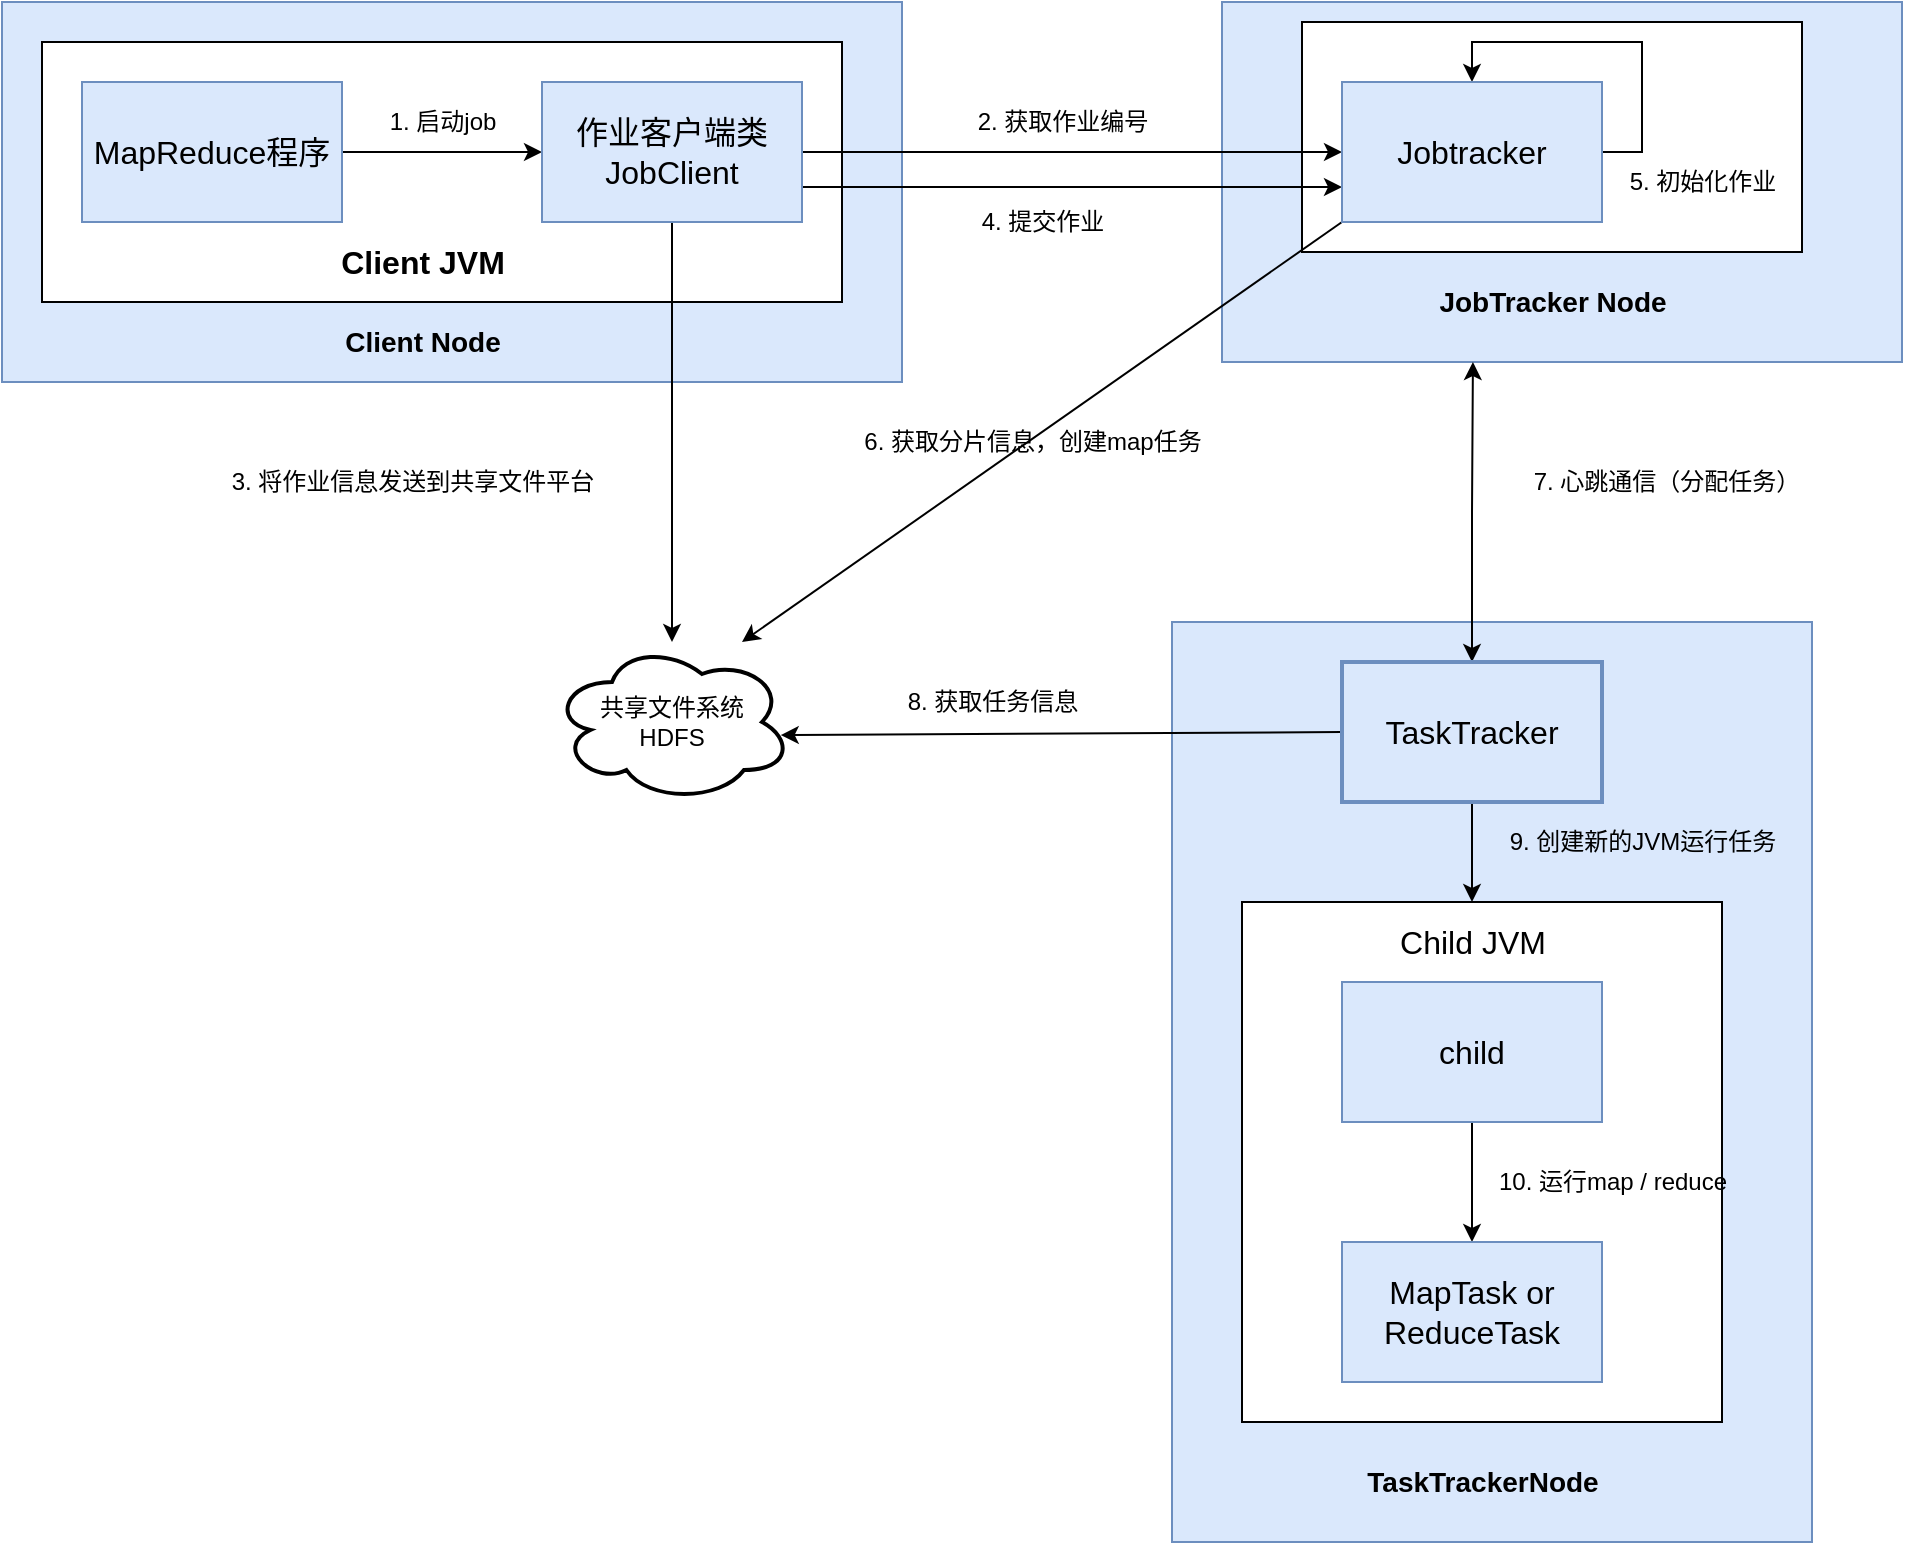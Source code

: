 <mxfile version="14.7.6" type="github">
  <diagram id="-hRJCL30t5T-kiZvjlwx" name="第 1 页">
    <mxGraphModel dx="1221" dy="622" grid="1" gridSize="10" guides="1" tooltips="1" connect="1" arrows="1" fold="1" page="1" pageScale="1" pageWidth="827" pageHeight="1169" math="0" shadow="0">
      <root>
        <mxCell id="0" />
        <mxCell id="1" parent="0" />
        <mxCell id="4pyJFJcTwUyNwGlN5-q8-25" value="" style="rounded=0;whiteSpace=wrap;html=1;fillColor=#dae8fc;strokeColor=#6c8ebf;" vertex="1" parent="1">
          <mxGeometry x="665" y="340" width="320" height="460" as="geometry" />
        </mxCell>
        <mxCell id="4pyJFJcTwUyNwGlN5-q8-24" value="" style="rounded=0;whiteSpace=wrap;html=1;" vertex="1" parent="1">
          <mxGeometry x="700" y="480" width="240" height="260" as="geometry" />
        </mxCell>
        <mxCell id="4pyJFJcTwUyNwGlN5-q8-18" value="" style="rounded=0;whiteSpace=wrap;html=1;fillColor=#dae8fc;strokeColor=#6c8ebf;" vertex="1" parent="1">
          <mxGeometry x="690" y="30" width="340" height="180" as="geometry" />
        </mxCell>
        <mxCell id="4pyJFJcTwUyNwGlN5-q8-15" value="" style="rounded=0;whiteSpace=wrap;html=1;" vertex="1" parent="1">
          <mxGeometry x="730" y="40" width="250" height="115" as="geometry" />
        </mxCell>
        <mxCell id="4pyJFJcTwUyNwGlN5-q8-7" value="" style="rounded=0;whiteSpace=wrap;html=1;fillColor=#dae8fc;strokeColor=#6c8ebf;" vertex="1" parent="1">
          <mxGeometry x="80" y="30" width="450" height="190" as="geometry" />
        </mxCell>
        <mxCell id="4pyJFJcTwUyNwGlN5-q8-5" value="" style="rounded=0;whiteSpace=wrap;html=1;" vertex="1" parent="1">
          <mxGeometry x="100" y="50" width="400" height="130" as="geometry" />
        </mxCell>
        <mxCell id="4pyJFJcTwUyNwGlN5-q8-4" style="edgeStyle=orthogonalEdgeStyle;rounded=0;orthogonalLoop=1;jettySize=auto;html=1;exitX=1;exitY=0.5;exitDx=0;exitDy=0;entryX=0;entryY=0.5;entryDx=0;entryDy=0;" edge="1" parent="1" source="4pyJFJcTwUyNwGlN5-q8-1" target="4pyJFJcTwUyNwGlN5-q8-2">
          <mxGeometry relative="1" as="geometry" />
        </mxCell>
        <mxCell id="4pyJFJcTwUyNwGlN5-q8-1" value="&lt;font style=&quot;font-size: 16px&quot;&gt;MapReduce程序&lt;/font&gt;" style="rounded=0;whiteSpace=wrap;html=1;fillColor=#dae8fc;strokeColor=#6c8ebf;" vertex="1" parent="1">
          <mxGeometry x="120" y="70" width="130" height="70" as="geometry" />
        </mxCell>
        <mxCell id="4pyJFJcTwUyNwGlN5-q8-11" style="edgeStyle=orthogonalEdgeStyle;rounded=0;orthogonalLoop=1;jettySize=auto;html=1;exitX=1;exitY=0.5;exitDx=0;exitDy=0;entryX=0;entryY=0.5;entryDx=0;entryDy=0;" edge="1" parent="1" source="4pyJFJcTwUyNwGlN5-q8-2" target="4pyJFJcTwUyNwGlN5-q8-9">
          <mxGeometry relative="1" as="geometry" />
        </mxCell>
        <mxCell id="4pyJFJcTwUyNwGlN5-q8-12" style="edgeStyle=orthogonalEdgeStyle;rounded=0;orthogonalLoop=1;jettySize=auto;html=1;exitX=1;exitY=0.75;exitDx=0;exitDy=0;entryX=0;entryY=0.75;entryDx=0;entryDy=0;" edge="1" parent="1" source="4pyJFJcTwUyNwGlN5-q8-2" target="4pyJFJcTwUyNwGlN5-q8-9">
          <mxGeometry relative="1" as="geometry" />
        </mxCell>
        <mxCell id="4pyJFJcTwUyNwGlN5-q8-31" style="edgeStyle=orthogonalEdgeStyle;rounded=0;orthogonalLoop=1;jettySize=auto;html=1;exitX=0.5;exitY=1;exitDx=0;exitDy=0;startArrow=none;startFill=0;" edge="1" parent="1" source="4pyJFJcTwUyNwGlN5-q8-2" target="4pyJFJcTwUyNwGlN5-q8-30">
          <mxGeometry relative="1" as="geometry" />
        </mxCell>
        <mxCell id="4pyJFJcTwUyNwGlN5-q8-2" value="&lt;font style=&quot;font-size: 16px&quot;&gt;作业客户端类&lt;br&gt;JobClient&lt;/font&gt;" style="rounded=0;whiteSpace=wrap;html=1;fillColor=#dae8fc;strokeColor=#6c8ebf;" vertex="1" parent="1">
          <mxGeometry x="350" y="70" width="130" height="70" as="geometry" />
        </mxCell>
        <mxCell id="4pyJFJcTwUyNwGlN5-q8-6" value="&lt;b&gt;&lt;font style=&quot;font-size: 16px&quot;&gt;Client JVM&lt;/font&gt;&lt;/b&gt;" style="text;html=1;align=center;verticalAlign=middle;resizable=0;points=[];autosize=1;strokeColor=none;" vertex="1" parent="1">
          <mxGeometry x="240" y="150" width="100" height="20" as="geometry" />
        </mxCell>
        <mxCell id="4pyJFJcTwUyNwGlN5-q8-8" value="&lt;b&gt;&lt;font style=&quot;font-size: 14px&quot;&gt;Client Node&lt;/font&gt;&lt;/b&gt;" style="text;html=1;align=center;verticalAlign=middle;resizable=0;points=[];autosize=1;strokeColor=none;" vertex="1" parent="1">
          <mxGeometry x="240" y="190" width="100" height="20" as="geometry" />
        </mxCell>
        <mxCell id="4pyJFJcTwUyNwGlN5-q8-16" style="edgeStyle=orthogonalEdgeStyle;rounded=0;orthogonalLoop=1;jettySize=auto;html=1;exitX=1;exitY=0.5;exitDx=0;exitDy=0;entryX=0.5;entryY=0;entryDx=0;entryDy=0;" edge="1" parent="1" source="4pyJFJcTwUyNwGlN5-q8-9" target="4pyJFJcTwUyNwGlN5-q8-9">
          <mxGeometry relative="1" as="geometry">
            <Array as="points">
              <mxPoint x="900" y="105" />
              <mxPoint x="900" y="50" />
              <mxPoint x="815" y="50" />
            </Array>
          </mxGeometry>
        </mxCell>
        <mxCell id="4pyJFJcTwUyNwGlN5-q8-32" style="rounded=0;orthogonalLoop=1;jettySize=auto;html=1;exitX=0;exitY=1;exitDx=0;exitDy=0;startArrow=none;startFill=0;" edge="1" parent="1" source="4pyJFJcTwUyNwGlN5-q8-9">
          <mxGeometry relative="1" as="geometry">
            <mxPoint x="450" y="350" as="targetPoint" />
          </mxGeometry>
        </mxCell>
        <mxCell id="4pyJFJcTwUyNwGlN5-q8-9" value="&lt;font style=&quot;font-size: 16px&quot;&gt;Jobtracker&lt;/font&gt;" style="rounded=0;whiteSpace=wrap;html=1;fillColor=#dae8fc;strokeColor=#6c8ebf;" vertex="1" parent="1">
          <mxGeometry x="750" y="70" width="130" height="70" as="geometry" />
        </mxCell>
        <mxCell id="4pyJFJcTwUyNwGlN5-q8-10" value="1. 启动job" style="text;html=1;align=center;verticalAlign=middle;resizable=0;points=[];autosize=1;strokeColor=none;" vertex="1" parent="1">
          <mxGeometry x="260" y="80" width="80" height="20" as="geometry" />
        </mxCell>
        <mxCell id="4pyJFJcTwUyNwGlN5-q8-13" value="2. 获取作业编号" style="text;html=1;align=center;verticalAlign=middle;resizable=0;points=[];autosize=1;strokeColor=none;" vertex="1" parent="1">
          <mxGeometry x="555" y="80" width="110" height="20" as="geometry" />
        </mxCell>
        <mxCell id="4pyJFJcTwUyNwGlN5-q8-14" value="4. 提交作业" style="text;html=1;align=center;verticalAlign=middle;resizable=0;points=[];autosize=1;strokeColor=none;" vertex="1" parent="1">
          <mxGeometry x="555" y="130" width="90" height="20" as="geometry" />
        </mxCell>
        <mxCell id="4pyJFJcTwUyNwGlN5-q8-17" value="5. 初始化作业" style="text;html=1;align=center;verticalAlign=middle;resizable=0;points=[];autosize=1;strokeColor=none;" vertex="1" parent="1">
          <mxGeometry x="880" y="110" width="100" height="20" as="geometry" />
        </mxCell>
        <mxCell id="4pyJFJcTwUyNwGlN5-q8-19" value="&lt;b&gt;&lt;font style=&quot;font-size: 14px&quot;&gt;JobTracker Node&lt;/font&gt;&lt;/b&gt;" style="text;html=1;align=center;verticalAlign=middle;resizable=0;points=[];autosize=1;strokeColor=none;" vertex="1" parent="1">
          <mxGeometry x="790" y="170" width="130" height="20" as="geometry" />
        </mxCell>
        <mxCell id="4pyJFJcTwUyNwGlN5-q8-21" style="edgeStyle=orthogonalEdgeStyle;rounded=0;orthogonalLoop=1;jettySize=auto;html=1;exitX=0.5;exitY=0;exitDx=0;exitDy=0;entryX=0.369;entryY=1;entryDx=0;entryDy=0;entryPerimeter=0;startArrow=classic;startFill=1;" edge="1" parent="1" source="4pyJFJcTwUyNwGlN5-q8-20" target="4pyJFJcTwUyNwGlN5-q8-18">
          <mxGeometry relative="1" as="geometry" />
        </mxCell>
        <mxCell id="4pyJFJcTwUyNwGlN5-q8-26" style="edgeStyle=orthogonalEdgeStyle;rounded=0;orthogonalLoop=1;jettySize=auto;html=1;exitX=0.5;exitY=1;exitDx=0;exitDy=0;startArrow=none;startFill=0;" edge="1" parent="1" source="4pyJFJcTwUyNwGlN5-q8-20">
          <mxGeometry relative="1" as="geometry">
            <mxPoint x="815" y="480" as="targetPoint" />
            <Array as="points">
              <mxPoint x="815" y="480" />
            </Array>
          </mxGeometry>
        </mxCell>
        <mxCell id="4pyJFJcTwUyNwGlN5-q8-33" style="edgeStyle=none;rounded=0;orthogonalLoop=1;jettySize=auto;html=1;exitX=0;exitY=0.5;exitDx=0;exitDy=0;entryX=0.953;entryY=0.582;entryDx=0;entryDy=0;entryPerimeter=0;startArrow=none;startFill=0;" edge="1" parent="1" source="4pyJFJcTwUyNwGlN5-q8-20" target="4pyJFJcTwUyNwGlN5-q8-30">
          <mxGeometry relative="1" as="geometry" />
        </mxCell>
        <mxCell id="4pyJFJcTwUyNwGlN5-q8-20" value="&lt;font style=&quot;font-size: 16px&quot;&gt;TaskTracker&lt;/font&gt;" style="rounded=0;whiteSpace=wrap;html=1;fillColor=#dae8fc;strokeColor=#6c8ebf;strokeWidth=2;" vertex="1" parent="1">
          <mxGeometry x="750" y="360" width="130" height="70" as="geometry" />
        </mxCell>
        <mxCell id="4pyJFJcTwUyNwGlN5-q8-29" style="edgeStyle=orthogonalEdgeStyle;rounded=0;orthogonalLoop=1;jettySize=auto;html=1;exitX=0.5;exitY=1;exitDx=0;exitDy=0;entryX=0.5;entryY=0;entryDx=0;entryDy=0;startArrow=none;startFill=0;" edge="1" parent="1" source="4pyJFJcTwUyNwGlN5-q8-22" target="4pyJFJcTwUyNwGlN5-q8-23">
          <mxGeometry relative="1" as="geometry" />
        </mxCell>
        <mxCell id="4pyJFJcTwUyNwGlN5-q8-22" value="&lt;span style=&quot;font-size: 16px&quot;&gt;child&lt;/span&gt;" style="rounded=0;whiteSpace=wrap;html=1;fillColor=#dae8fc;strokeColor=#6c8ebf;" vertex="1" parent="1">
          <mxGeometry x="750" y="520" width="130" height="70" as="geometry" />
        </mxCell>
        <mxCell id="4pyJFJcTwUyNwGlN5-q8-23" value="&lt;span style=&quot;font-size: 16px&quot;&gt;MapTask or&lt;br&gt;ReduceTask&lt;br&gt;&lt;/span&gt;" style="rounded=0;whiteSpace=wrap;html=1;fillColor=#dae8fc;strokeColor=#6c8ebf;" vertex="1" parent="1">
          <mxGeometry x="750" y="650" width="130" height="70" as="geometry" />
        </mxCell>
        <mxCell id="4pyJFJcTwUyNwGlN5-q8-27" value="&lt;font style=&quot;font-size: 16px&quot;&gt;Child JVM&lt;/font&gt;" style="text;html=1;align=center;verticalAlign=middle;resizable=0;points=[];autosize=1;strokeColor=none;" vertex="1" parent="1">
          <mxGeometry x="770" y="490" width="90" height="20" as="geometry" />
        </mxCell>
        <mxCell id="4pyJFJcTwUyNwGlN5-q8-28" value="&lt;b&gt;&lt;font style=&quot;font-size: 14px&quot;&gt;TaskTrackerNode&lt;/font&gt;&lt;/b&gt;" style="text;html=1;align=center;verticalAlign=middle;resizable=0;points=[];autosize=1;strokeColor=none;" vertex="1" parent="1">
          <mxGeometry x="755" y="760" width="130" height="20" as="geometry" />
        </mxCell>
        <mxCell id="4pyJFJcTwUyNwGlN5-q8-30" value="共享文件系统&lt;br&gt;HDFS" style="ellipse;shape=cloud;whiteSpace=wrap;html=1;strokeWidth=2;" vertex="1" parent="1">
          <mxGeometry x="355" y="350" width="120" height="80" as="geometry" />
        </mxCell>
        <mxCell id="4pyJFJcTwUyNwGlN5-q8-34" value="3. 将作业信息发送到共享文件平台" style="text;html=1;align=center;verticalAlign=middle;resizable=0;points=[];autosize=1;strokeColor=none;" vertex="1" parent="1">
          <mxGeometry x="170" y="260" width="230" height="20" as="geometry" />
        </mxCell>
        <mxCell id="4pyJFJcTwUyNwGlN5-q8-35" value="6. 获取分片信息，创建map任务" style="text;html=1;align=center;verticalAlign=middle;resizable=0;points=[];autosize=1;strokeColor=none;" vertex="1" parent="1">
          <mxGeometry x="490" y="240" width="210" height="20" as="geometry" />
        </mxCell>
        <mxCell id="4pyJFJcTwUyNwGlN5-q8-36" value="7. 心跳通信（分配任务）" style="text;html=1;align=center;verticalAlign=middle;resizable=0;points=[];autosize=1;strokeColor=none;" vertex="1" parent="1">
          <mxGeometry x="827" y="260" width="170" height="20" as="geometry" />
        </mxCell>
        <mxCell id="4pyJFJcTwUyNwGlN5-q8-37" value="8. 获取任务信息" style="text;html=1;align=center;verticalAlign=middle;resizable=0;points=[];autosize=1;strokeColor=none;" vertex="1" parent="1">
          <mxGeometry x="520" y="370" width="110" height="20" as="geometry" />
        </mxCell>
        <mxCell id="4pyJFJcTwUyNwGlN5-q8-38" value="9. 创建新的JVM运行任务" style="text;html=1;align=center;verticalAlign=middle;resizable=0;points=[];autosize=1;strokeColor=none;" vertex="1" parent="1">
          <mxGeometry x="815" y="440" width="170" height="20" as="geometry" />
        </mxCell>
        <mxCell id="4pyJFJcTwUyNwGlN5-q8-39" value="10. 运行map / reduce" style="text;html=1;align=center;verticalAlign=middle;resizable=0;points=[];autosize=1;strokeColor=none;" vertex="1" parent="1">
          <mxGeometry x="810" y="610" width="150" height="20" as="geometry" />
        </mxCell>
      </root>
    </mxGraphModel>
  </diagram>
</mxfile>
